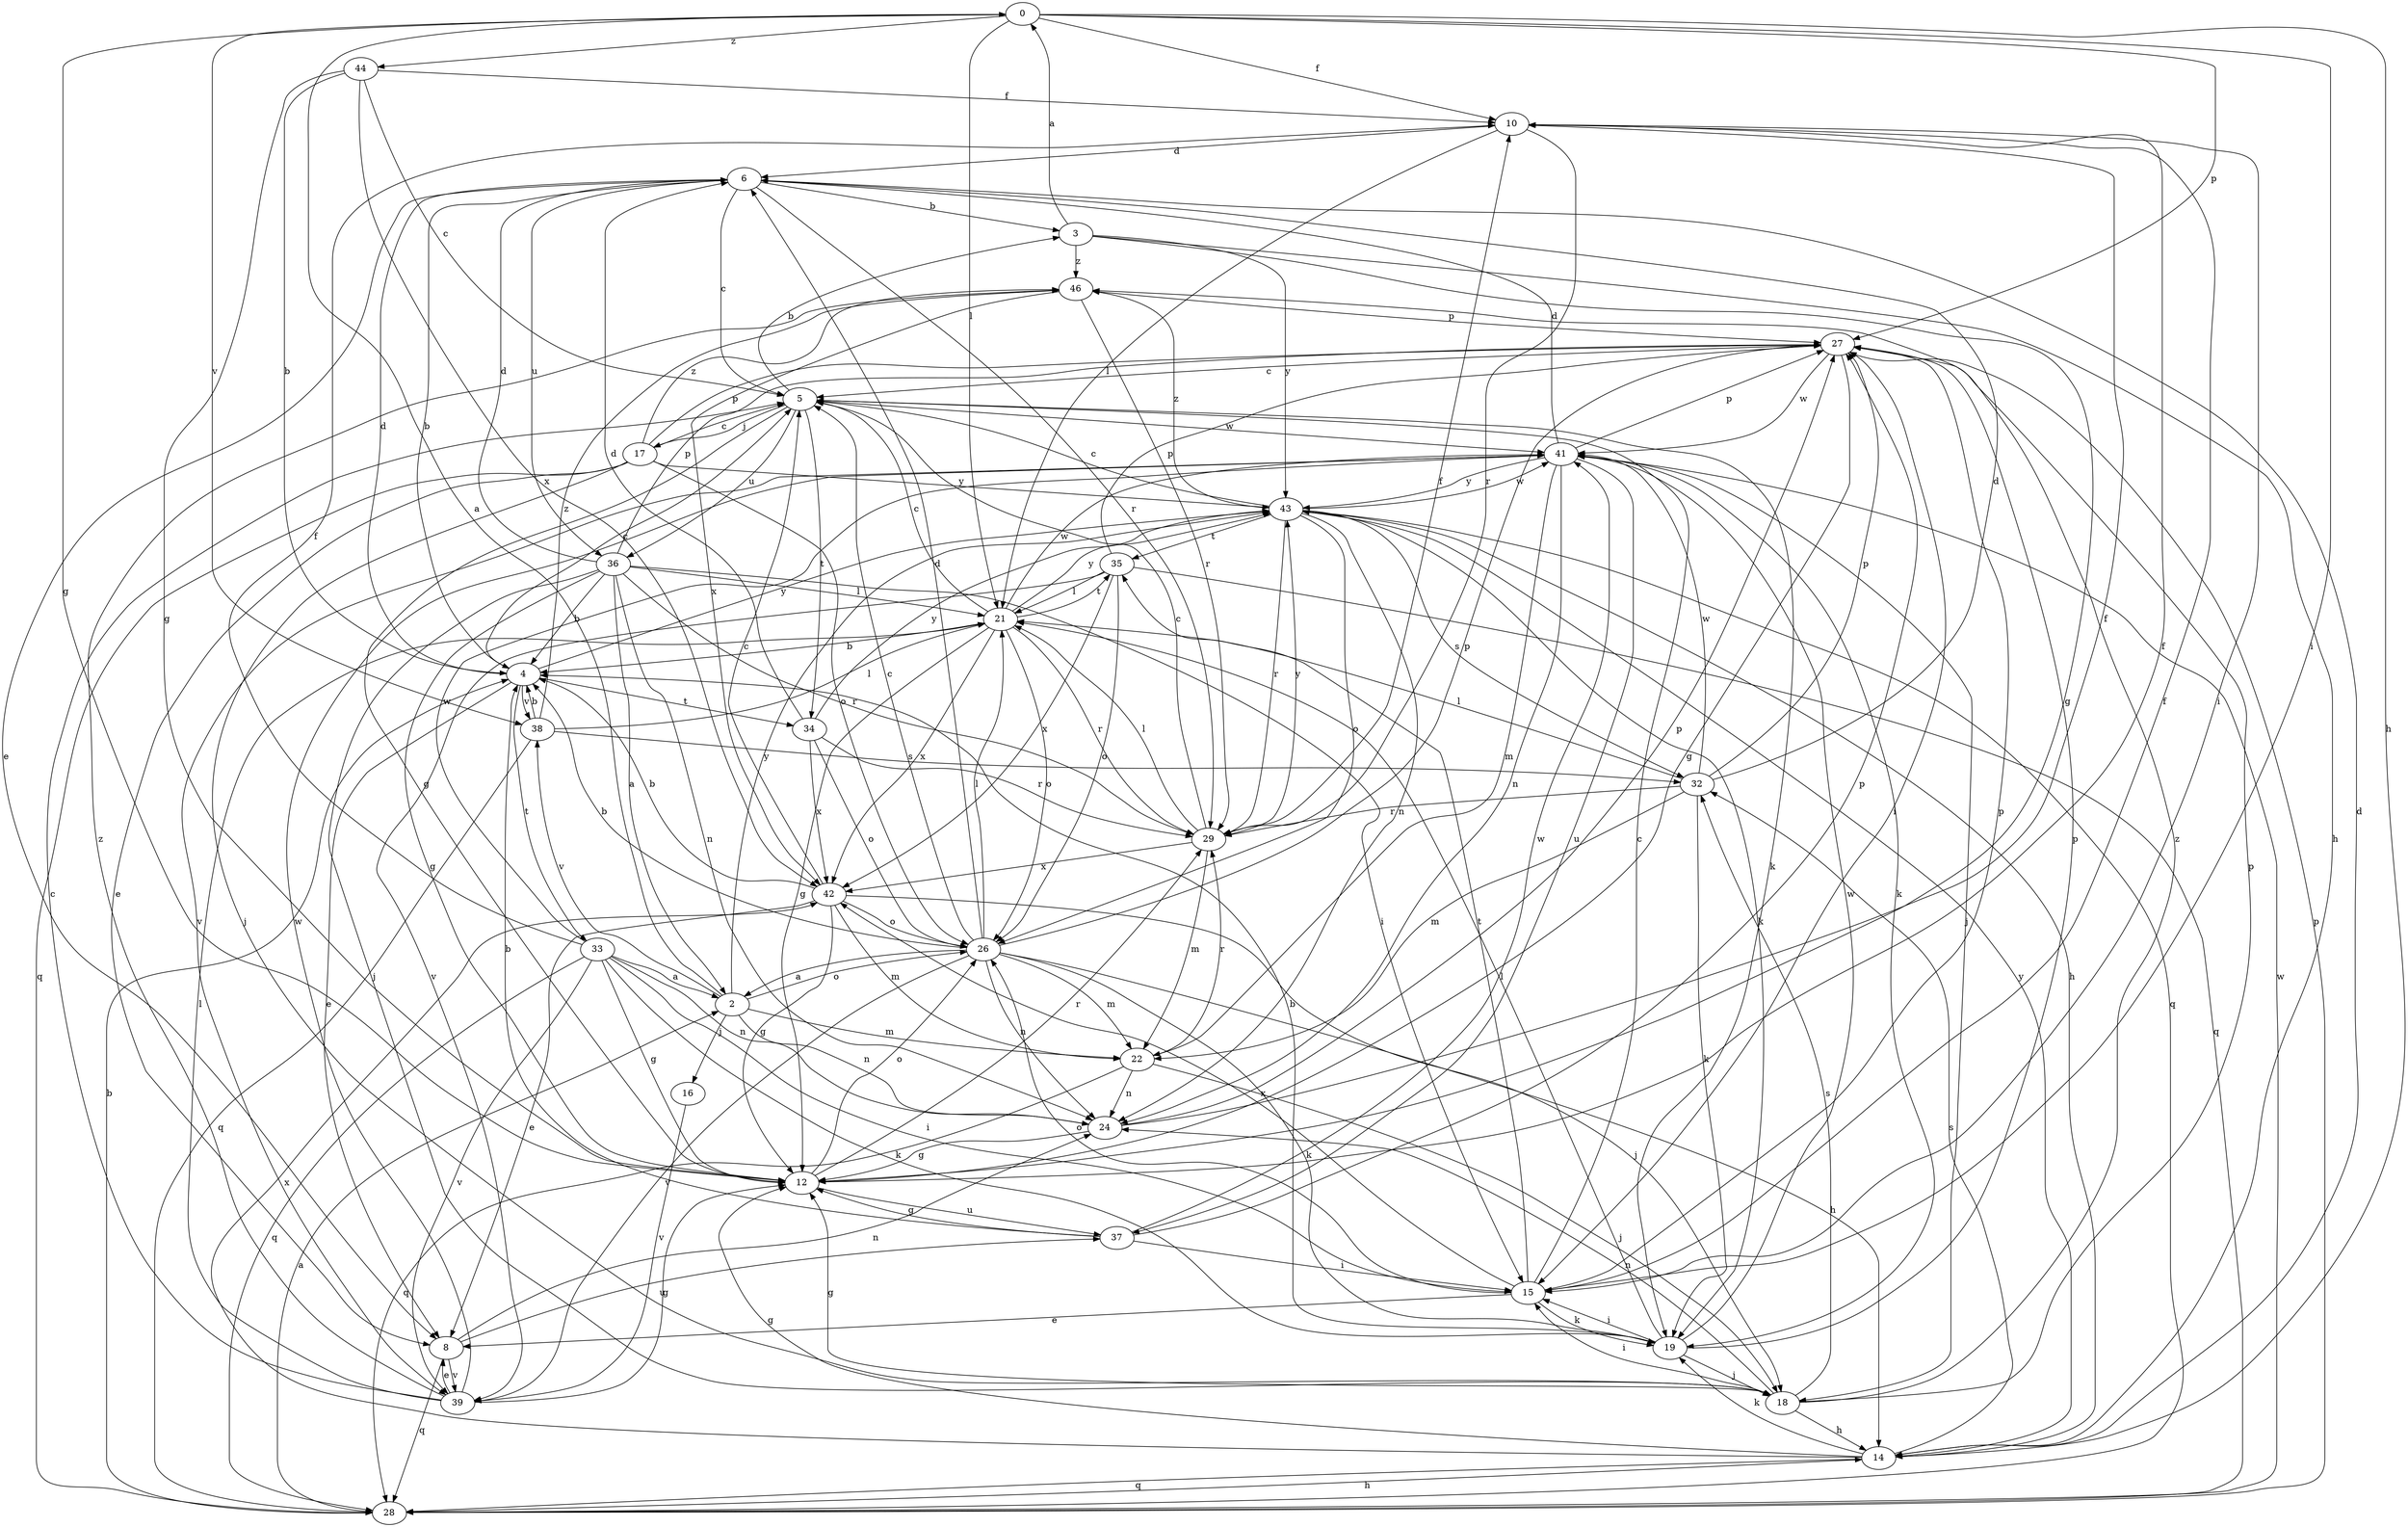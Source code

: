 strict digraph  {
0;
2;
3;
4;
5;
6;
8;
10;
12;
14;
15;
16;
17;
18;
19;
21;
22;
24;
26;
27;
28;
29;
32;
33;
34;
35;
36;
37;
38;
39;
41;
42;
43;
44;
46;
0 -> 10  [label=f];
0 -> 12  [label=g];
0 -> 14  [label=h];
0 -> 15  [label=i];
0 -> 21  [label=l];
0 -> 27  [label=p];
0 -> 38  [label=v];
0 -> 44  [label=z];
2 -> 0  [label=a];
2 -> 16  [label=j];
2 -> 22  [label=m];
2 -> 24  [label=n];
2 -> 26  [label=o];
2 -> 38  [label=v];
2 -> 43  [label=y];
3 -> 0  [label=a];
3 -> 12  [label=g];
3 -> 14  [label=h];
3 -> 43  [label=y];
3 -> 46  [label=z];
4 -> 5  [label=c];
4 -> 6  [label=d];
4 -> 8  [label=e];
4 -> 33  [label=t];
4 -> 34  [label=t];
4 -> 38  [label=v];
4 -> 43  [label=y];
5 -> 3  [label=b];
5 -> 12  [label=g];
5 -> 17  [label=j];
5 -> 19  [label=k];
5 -> 34  [label=t];
5 -> 36  [label=u];
5 -> 41  [label=w];
6 -> 3  [label=b];
6 -> 4  [label=b];
6 -> 5  [label=c];
6 -> 8  [label=e];
6 -> 29  [label=r];
6 -> 36  [label=u];
8 -> 24  [label=n];
8 -> 28  [label=q];
8 -> 37  [label=u];
8 -> 39  [label=v];
10 -> 6  [label=d];
10 -> 15  [label=i];
10 -> 21  [label=l];
10 -> 29  [label=r];
12 -> 10  [label=f];
12 -> 26  [label=o];
12 -> 29  [label=r];
12 -> 37  [label=u];
14 -> 6  [label=d];
14 -> 12  [label=g];
14 -> 19  [label=k];
14 -> 28  [label=q];
14 -> 32  [label=s];
14 -> 42  [label=x];
14 -> 43  [label=y];
15 -> 5  [label=c];
15 -> 8  [label=e];
15 -> 10  [label=f];
15 -> 19  [label=k];
15 -> 26  [label=o];
15 -> 27  [label=p];
15 -> 35  [label=t];
15 -> 42  [label=x];
16 -> 39  [label=v];
17 -> 5  [label=c];
17 -> 8  [label=e];
17 -> 18  [label=j];
17 -> 26  [label=o];
17 -> 27  [label=p];
17 -> 28  [label=q];
17 -> 43  [label=y];
17 -> 46  [label=z];
18 -> 12  [label=g];
18 -> 14  [label=h];
18 -> 15  [label=i];
18 -> 24  [label=n];
18 -> 27  [label=p];
18 -> 32  [label=s];
18 -> 46  [label=z];
19 -> 4  [label=b];
19 -> 15  [label=i];
19 -> 18  [label=j];
19 -> 21  [label=l];
19 -> 27  [label=p];
19 -> 41  [label=w];
21 -> 4  [label=b];
21 -> 5  [label=c];
21 -> 12  [label=g];
21 -> 26  [label=o];
21 -> 29  [label=r];
21 -> 35  [label=t];
21 -> 41  [label=w];
21 -> 42  [label=x];
21 -> 43  [label=y];
22 -> 18  [label=j];
22 -> 24  [label=n];
22 -> 28  [label=q];
22 -> 29  [label=r];
24 -> 10  [label=f];
24 -> 12  [label=g];
24 -> 27  [label=p];
26 -> 2  [label=a];
26 -> 4  [label=b];
26 -> 5  [label=c];
26 -> 6  [label=d];
26 -> 14  [label=h];
26 -> 19  [label=k];
26 -> 21  [label=l];
26 -> 22  [label=m];
26 -> 24  [label=n];
26 -> 27  [label=p];
26 -> 39  [label=v];
27 -> 5  [label=c];
27 -> 12  [label=g];
27 -> 15  [label=i];
27 -> 41  [label=w];
28 -> 2  [label=a];
28 -> 4  [label=b];
28 -> 14  [label=h];
28 -> 27  [label=p];
28 -> 41  [label=w];
29 -> 5  [label=c];
29 -> 10  [label=f];
29 -> 21  [label=l];
29 -> 22  [label=m];
29 -> 42  [label=x];
29 -> 43  [label=y];
32 -> 6  [label=d];
32 -> 19  [label=k];
32 -> 21  [label=l];
32 -> 22  [label=m];
32 -> 27  [label=p];
32 -> 29  [label=r];
32 -> 41  [label=w];
33 -> 2  [label=a];
33 -> 10  [label=f];
33 -> 12  [label=g];
33 -> 15  [label=i];
33 -> 19  [label=k];
33 -> 24  [label=n];
33 -> 28  [label=q];
33 -> 39  [label=v];
33 -> 41  [label=w];
34 -> 6  [label=d];
34 -> 26  [label=o];
34 -> 29  [label=r];
34 -> 42  [label=x];
34 -> 43  [label=y];
35 -> 21  [label=l];
35 -> 26  [label=o];
35 -> 27  [label=p];
35 -> 28  [label=q];
35 -> 39  [label=v];
35 -> 42  [label=x];
36 -> 2  [label=a];
36 -> 4  [label=b];
36 -> 6  [label=d];
36 -> 12  [label=g];
36 -> 15  [label=i];
36 -> 18  [label=j];
36 -> 21  [label=l];
36 -> 24  [label=n];
36 -> 27  [label=p];
36 -> 29  [label=r];
37 -> 4  [label=b];
37 -> 12  [label=g];
37 -> 15  [label=i];
37 -> 27  [label=p];
37 -> 41  [label=w];
38 -> 4  [label=b];
38 -> 21  [label=l];
38 -> 28  [label=q];
38 -> 32  [label=s];
38 -> 46  [label=z];
39 -> 5  [label=c];
39 -> 8  [label=e];
39 -> 12  [label=g];
39 -> 21  [label=l];
39 -> 41  [label=w];
39 -> 46  [label=z];
41 -> 6  [label=d];
41 -> 18  [label=j];
41 -> 19  [label=k];
41 -> 22  [label=m];
41 -> 24  [label=n];
41 -> 27  [label=p];
41 -> 37  [label=u];
41 -> 39  [label=v];
41 -> 43  [label=y];
42 -> 4  [label=b];
42 -> 5  [label=c];
42 -> 8  [label=e];
42 -> 12  [label=g];
42 -> 18  [label=j];
42 -> 22  [label=m];
42 -> 26  [label=o];
43 -> 5  [label=c];
43 -> 14  [label=h];
43 -> 19  [label=k];
43 -> 24  [label=n];
43 -> 26  [label=o];
43 -> 28  [label=q];
43 -> 29  [label=r];
43 -> 32  [label=s];
43 -> 35  [label=t];
43 -> 41  [label=w];
43 -> 46  [label=z];
44 -> 4  [label=b];
44 -> 5  [label=c];
44 -> 10  [label=f];
44 -> 12  [label=g];
44 -> 42  [label=x];
46 -> 27  [label=p];
46 -> 29  [label=r];
46 -> 42  [label=x];
}
